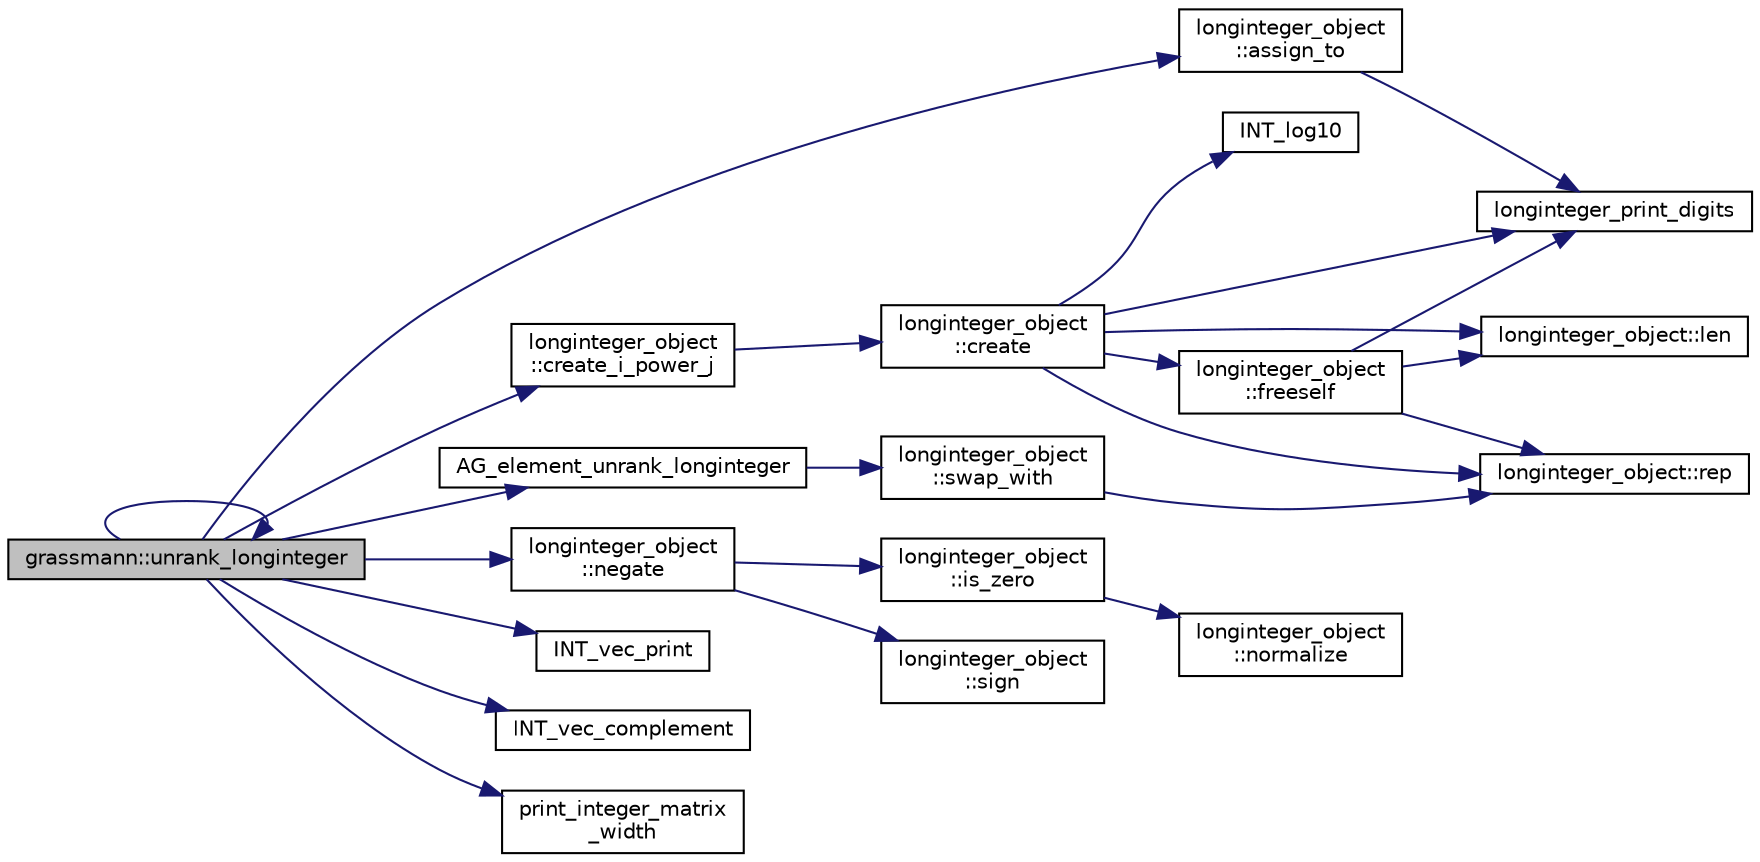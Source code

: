 digraph "grassmann::unrank_longinteger"
{
  edge [fontname="Helvetica",fontsize="10",labelfontname="Helvetica",labelfontsize="10"];
  node [fontname="Helvetica",fontsize="10",shape=record];
  rankdir="LR";
  Node2263 [label="grassmann::unrank_longinteger",height=0.2,width=0.4,color="black", fillcolor="grey75", style="filled", fontcolor="black"];
  Node2263 -> Node2264 [color="midnightblue",fontsize="10",style="solid",fontname="Helvetica"];
  Node2264 [label="longinteger_object\l::assign_to",height=0.2,width=0.4,color="black", fillcolor="white", style="filled",URL="$dd/d7e/classlonginteger__object.html#a891b9d0947bfce181245ab5cffe9482a"];
  Node2264 -> Node2265 [color="midnightblue",fontsize="10",style="solid",fontname="Helvetica"];
  Node2265 [label="longinteger_print_digits",height=0.2,width=0.4,color="black", fillcolor="white", style="filled",URL="$de/dc5/algebra__and__number__theory_8h.html#ac2bac7b12f5b6440b8dad275cd7a157d"];
  Node2263 -> Node2266 [color="midnightblue",fontsize="10",style="solid",fontname="Helvetica"];
  Node2266 [label="longinteger_object\l::create_i_power_j",height=0.2,width=0.4,color="black", fillcolor="white", style="filled",URL="$dd/d7e/classlonginteger__object.html#abd7f646a9077ab9a8c2754c221ae8e2a"];
  Node2266 -> Node2267 [color="midnightblue",fontsize="10",style="solid",fontname="Helvetica"];
  Node2267 [label="longinteger_object\l::create",height=0.2,width=0.4,color="black", fillcolor="white", style="filled",URL="$dd/d7e/classlonginteger__object.html#a95d2eebc60849c3963a49298b1f498c2"];
  Node2267 -> Node2268 [color="midnightblue",fontsize="10",style="solid",fontname="Helvetica"];
  Node2268 [label="longinteger_object\l::freeself",height=0.2,width=0.4,color="black", fillcolor="white", style="filled",URL="$dd/d7e/classlonginteger__object.html#a06450f8c4795d81da6d680830ef958a1"];
  Node2268 -> Node2265 [color="midnightblue",fontsize="10",style="solid",fontname="Helvetica"];
  Node2268 -> Node2269 [color="midnightblue",fontsize="10",style="solid",fontname="Helvetica"];
  Node2269 [label="longinteger_object::rep",height=0.2,width=0.4,color="black", fillcolor="white", style="filled",URL="$dd/d7e/classlonginteger__object.html#a3ecaf12738cc721d281c416503f241e2"];
  Node2268 -> Node2270 [color="midnightblue",fontsize="10",style="solid",fontname="Helvetica"];
  Node2270 [label="longinteger_object::len",height=0.2,width=0.4,color="black", fillcolor="white", style="filled",URL="$dd/d7e/classlonginteger__object.html#a0bfeae35be8a6fd44ed7f76413596ab1"];
  Node2267 -> Node2271 [color="midnightblue",fontsize="10",style="solid",fontname="Helvetica"];
  Node2271 [label="INT_log10",height=0.2,width=0.4,color="black", fillcolor="white", style="filled",URL="$de/dc5/algebra__and__number__theory_8h.html#a98bc0a6c562370a355165d2538dac250"];
  Node2267 -> Node2265 [color="midnightblue",fontsize="10",style="solid",fontname="Helvetica"];
  Node2267 -> Node2269 [color="midnightblue",fontsize="10",style="solid",fontname="Helvetica"];
  Node2267 -> Node2270 [color="midnightblue",fontsize="10",style="solid",fontname="Helvetica"];
  Node2263 -> Node2272 [color="midnightblue",fontsize="10",style="solid",fontname="Helvetica"];
  Node2272 [label="longinteger_object\l::negate",height=0.2,width=0.4,color="black", fillcolor="white", style="filled",URL="$dd/d7e/classlonginteger__object.html#aa2305cd4d3ee6e462c70c40acc61a6af"];
  Node2272 -> Node2273 [color="midnightblue",fontsize="10",style="solid",fontname="Helvetica"];
  Node2273 [label="longinteger_object\l::is_zero",height=0.2,width=0.4,color="black", fillcolor="white", style="filled",URL="$dd/d7e/classlonginteger__object.html#a0946732d08e5180a00480f4c40667101"];
  Node2273 -> Node2274 [color="midnightblue",fontsize="10",style="solid",fontname="Helvetica"];
  Node2274 [label="longinteger_object\l::normalize",height=0.2,width=0.4,color="black", fillcolor="white", style="filled",URL="$dd/d7e/classlonginteger__object.html#ae27040d862a5624e98fc9582daa889ee"];
  Node2272 -> Node2275 [color="midnightblue",fontsize="10",style="solid",fontname="Helvetica"];
  Node2275 [label="longinteger_object\l::sign",height=0.2,width=0.4,color="black", fillcolor="white", style="filled",URL="$dd/d7e/classlonginteger__object.html#ab69549d0bd669e44d776f14ab1a0a344"];
  Node2263 -> Node2276 [color="midnightblue",fontsize="10",style="solid",fontname="Helvetica"];
  Node2276 [label="AG_element_unrank_longinteger",height=0.2,width=0.4,color="black", fillcolor="white", style="filled",URL="$d4/d67/geometry_8h.html#ab5a5ee4a58266d973534a63e72372c2d"];
  Node2276 -> Node2277 [color="midnightblue",fontsize="10",style="solid",fontname="Helvetica"];
  Node2277 [label="longinteger_object\l::swap_with",height=0.2,width=0.4,color="black", fillcolor="white", style="filled",URL="$dd/d7e/classlonginteger__object.html#ad5b3a13ab9dd9194219627600890aed5"];
  Node2277 -> Node2269 [color="midnightblue",fontsize="10",style="solid",fontname="Helvetica"];
  Node2263 -> Node2278 [color="midnightblue",fontsize="10",style="solid",fontname="Helvetica"];
  Node2278 [label="INT_vec_print",height=0.2,width=0.4,color="black", fillcolor="white", style="filled",URL="$df/dbf/sajeeb_8_c.html#a79a5901af0b47dd0d694109543c027fe"];
  Node2263 -> Node2263 [color="midnightblue",fontsize="10",style="solid",fontname="Helvetica"];
  Node2263 -> Node2279 [color="midnightblue",fontsize="10",style="solid",fontname="Helvetica"];
  Node2279 [label="INT_vec_complement",height=0.2,width=0.4,color="black", fillcolor="white", style="filled",URL="$d5/db4/io__and__os_8h.html#a2a0a724647575fcd3090c763985eb81a"];
  Node2263 -> Node2280 [color="midnightblue",fontsize="10",style="solid",fontname="Helvetica"];
  Node2280 [label="print_integer_matrix\l_width",height=0.2,width=0.4,color="black", fillcolor="white", style="filled",URL="$d5/db4/io__and__os_8h.html#aa78f3e73fc2179251bd15adbcc31573f"];
}
